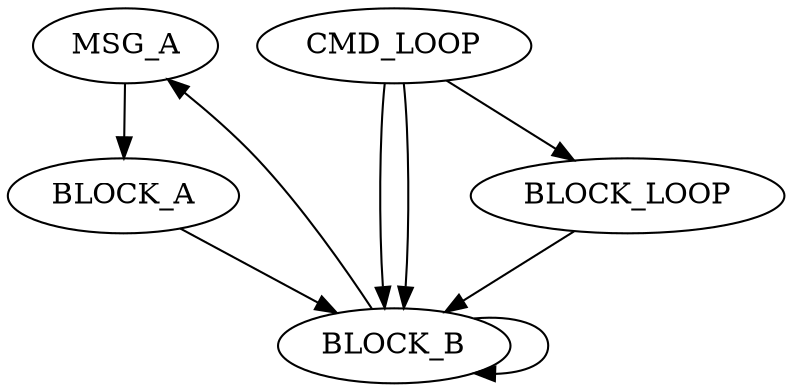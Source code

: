 digraph g {
name="Async Test";
edge  [type="defdst"]
node  [cpu="0"];
  
  MSG_A    [type="tmsg",  pattern="A",  patentry="true", toffs=0, id="0x1000000000000000", par="0x0000000000000000", tef="0"];
  BLOCK_A  [type="block", pattern="A",  patexit="true", qlo="1", tperiod=1000];
  BLOCK_B  [type="block", pattern="B",  patentry="true", patexit="true", qlo="1", tperiod=500000000];
  CMD_LOOP   [type="flow",  pattern="LOOP", patentry="true",  toffs  = 0, tvalid=0, qty=99999, prio="0", vabs="true"]; 
  BLOCK_LOOP  [type="block", pattern="LOOP",  patexit="true", tperiod=1000];


  CMD_LOOP->BLOCK_LOOP->BLOCK_B->BLOCK_B;
  MSG_A->BLOCK_A->BLOCK_B;
  BLOCK_B->MSG_A [type="altdst"];
  CMD_LOOP -> BLOCK_B [type="target"];
  CMD_LOOP -> BLOCK_B [type="flowdst"];


}
